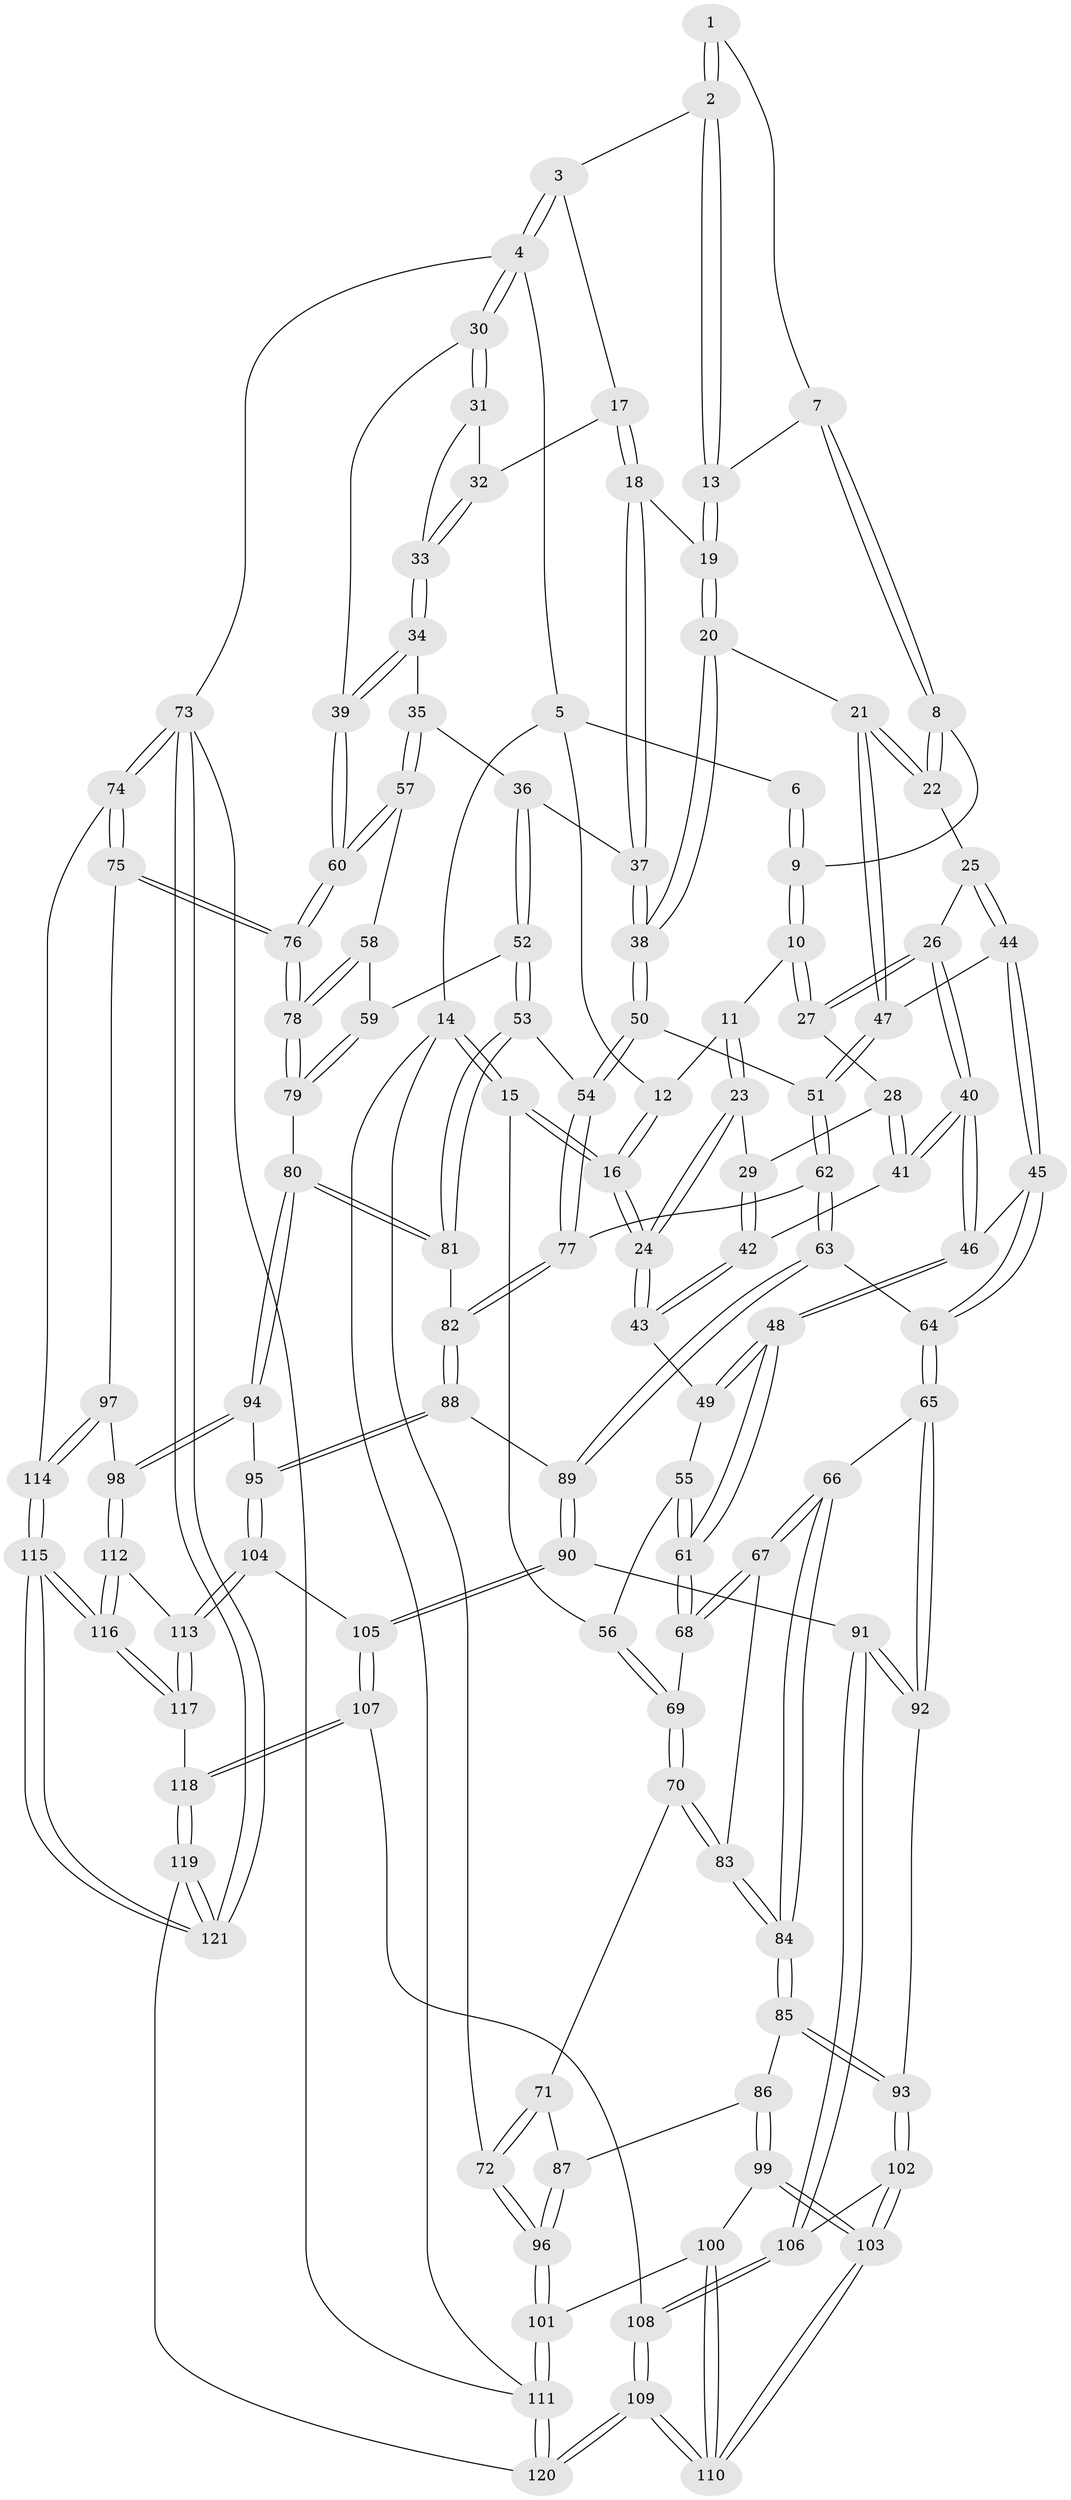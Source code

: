 // Generated by graph-tools (version 1.1) at 2025/51/03/09/25 03:51:12]
// undirected, 121 vertices, 299 edges
graph export_dot {
graph [start="1"]
  node [color=gray90,style=filled];
  1 [pos="+0.5033786234010462+0"];
  2 [pos="+0.9752619366549599+0"];
  3 [pos="+1+0"];
  4 [pos="+1+0"];
  5 [pos="+0.1861679514336582+0"];
  6 [pos="+0.3852851250159038+0"];
  7 [pos="+0.5494758159838137+0.020467672441823397"];
  8 [pos="+0.5228421223910553+0.12552232876393607"];
  9 [pos="+0.3979417731697637+0.10703981237834027"];
  10 [pos="+0.3441427637530883+0.15013916307361572"];
  11 [pos="+0.2855126459272153+0.12623268750955302"];
  12 [pos="+0.17240055733420845+0"];
  13 [pos="+0.7245707407446266+0.0815203369016427"];
  14 [pos="+0+0.3232257197159898"];
  15 [pos="+0+0.2914265948097915"];
  16 [pos="+0+0.2852720058386495"];
  17 [pos="+0.8511103468900719+0.18771532043313616"];
  18 [pos="+0.8318736975783326+0.19379530731240283"];
  19 [pos="+0.7158532895520584+0.14042709909021697"];
  20 [pos="+0.6105190697089121+0.24784365497036376"];
  21 [pos="+0.6025049909242614+0.24579834915532017"];
  22 [pos="+0.5798810056237511+0.23490832080186622"];
  23 [pos="+0.1734509654809541+0.25053316677674575"];
  24 [pos="+0.043827062153791355+0.2796114655573278"];
  25 [pos="+0.4969409628809453+0.25897530537375396"];
  26 [pos="+0.40900455082058323+0.2514714283506914"];
  27 [pos="+0.34641354710975936+0.16231247472689056"];
  28 [pos="+0.29062385255003303+0.24998366931762692"];
  29 [pos="+0.2317900660523736+0.26485605082035607"];
  30 [pos="+1+0"];
  31 [pos="+1+0.04317365776731208"];
  32 [pos="+0.8919730872549897+0.20724542806455556"];
  33 [pos="+0.9157858009213998+0.2320953564530808"];
  34 [pos="+0.9435268381702413+0.2701811192494741"];
  35 [pos="+0.9164863011750967+0.3283911713347459"];
  36 [pos="+0.8147700559651917+0.3243209904222162"];
  37 [pos="+0.8053792568017297+0.31627502564743015"];
  38 [pos="+0.6481858837078502+0.3042310924747599"];
  39 [pos="+1+0.11865580784821188"];
  40 [pos="+0.3548863427774578+0.3220360230684436"];
  41 [pos="+0.3499986448651415+0.3198629993959061"];
  42 [pos="+0.2731526247973869+0.3227560381090645"];
  43 [pos="+0.25606268772025653+0.35911308130666225"];
  44 [pos="+0.42916759070942734+0.39727779049738615"];
  45 [pos="+0.3726341653395647+0.41165224999157085"];
  46 [pos="+0.37212819384854035+0.41153026804948206"];
  47 [pos="+0.4874057394344861+0.41265740972010023"];
  48 [pos="+0.33839854078605036+0.4302804567612139"];
  49 [pos="+0.2605900247900502+0.37347885480094317"];
  50 [pos="+0.6497196341792961+0.41288805443706356"];
  51 [pos="+0.542086284396625+0.4742913635897089"];
  52 [pos="+0.8073989714051047+0.47858670253444485"];
  53 [pos="+0.7565591759173275+0.49331190354441373"];
  54 [pos="+0.6979317535528435+0.46747018018957764"];
  55 [pos="+0.2281301316512647+0.39603315288319474"];
  56 [pos="+0.13504224846385837+0.4254235210693769"];
  57 [pos="+0.9395675390798156+0.3705153752691147"];
  58 [pos="+0.8897449144700861+0.49038948222587886"];
  59 [pos="+0.8607934389163427+0.49282040711605013"];
  60 [pos="+1+0.4305259869878486"];
  61 [pos="+0.29975391001841956+0.47931559887226016"];
  62 [pos="+0.5028927763351713+0.5808328006203518"];
  63 [pos="+0.48696710519322395+0.5883407117509918"];
  64 [pos="+0.4837656260766929+0.5884626829605814"];
  65 [pos="+0.4219315486337186+0.6157303616497544"];
  66 [pos="+0.3703916235987807+0.5973581146489699"];
  67 [pos="+0.3306417884602732+0.5602642498124367"];
  68 [pos="+0.2913613465808128+0.49197806499886987"];
  69 [pos="+0.1948655112304939+0.5080335517997858"];
  70 [pos="+0.1914547402273212+0.5178467457907934"];
  71 [pos="+0.1578490753080273+0.5626732334262771"];
  72 [pos="+0+0.6070975555215391"];
  73 [pos="+1+1"];
  74 [pos="+1+0.7503286233657004"];
  75 [pos="+1+0.7133886935194793"];
  76 [pos="+1+0.6957712998800949"];
  77 [pos="+0.6016144283499717+0.6067745572511855"];
  78 [pos="+1+0.6940010781772941"];
  79 [pos="+0.83674159203628+0.6619276358399616"];
  80 [pos="+0.7754871617948482+0.6824183828666445"];
  81 [pos="+0.7400091921666927+0.6412457149079418"];
  82 [pos="+0.6289625671210124+0.6319395723763118"];
  83 [pos="+0.2509887081826024+0.612124353342179"];
  84 [pos="+0.24824156488850982+0.6798013459037237"];
  85 [pos="+0.2339003179967078+0.7062691725133365"];
  86 [pos="+0.20391922697771317+0.7030719114995788"];
  87 [pos="+0.16621988466429372+0.6671573597885554"];
  88 [pos="+0.6078786627877981+0.7594908458389821"];
  89 [pos="+0.5285079017091125+0.7383716256393946"];
  90 [pos="+0.4675499626342189+0.787245745010042"];
  91 [pos="+0.4542586602298856+0.7889503101666065"];
  92 [pos="+0.39268262276643245+0.7067185917013115"];
  93 [pos="+0.28556570969874556+0.7586522837134951"];
  94 [pos="+0.7594786461133847+0.7750703985460852"];
  95 [pos="+0.6408530554819609+0.8053806560385915"];
  96 [pos="+0+0.678918709161728"];
  97 [pos="+0.840224503803757+0.8355226606423299"];
  98 [pos="+0.799153223032293+0.8192422618666896"];
  99 [pos="+0.11534166667169654+0.7993708861009712"];
  100 [pos="+0.032796801269989635+0.8282327590992578"];
  101 [pos="+0+0.8055817642582731"];
  102 [pos="+0.28834576047042976+0.798653907763975"];
  103 [pos="+0.26566232352280783+0.8724629056989333"];
  104 [pos="+0.6159761365826057+0.8608756640648262"];
  105 [pos="+0.5727256651547512+0.8820248849299703"];
  106 [pos="+0.42849826274382496+0.827564747396595"];
  107 [pos="+0.5447949157727139+0.9162228460771981"];
  108 [pos="+0.4245099031703633+0.8990595156418121"];
  109 [pos="+0.28098361620995516+1"];
  110 [pos="+0.27771955537723786+1"];
  111 [pos="+0+1"];
  112 [pos="+0.7417568995689218+0.9242583452610849"];
  113 [pos="+0.6529269041945395+0.9055698754851931"];
  114 [pos="+0.8711587969748884+0.9765487526482627"];
  115 [pos="+0.8187738363543139+1"];
  116 [pos="+0.8087397525121989+1"];
  117 [pos="+0.6566035425764551+0.957560821784292"];
  118 [pos="+0.5435414097072767+1"];
  119 [pos="+0.5032524687148452+1"];
  120 [pos="+0.27549117301188925+1"];
  121 [pos="+0.8309415323705017+1"];
  1 -- 2;
  1 -- 2;
  1 -- 7;
  2 -- 3;
  2 -- 13;
  2 -- 13;
  3 -- 4;
  3 -- 4;
  3 -- 17;
  4 -- 5;
  4 -- 30;
  4 -- 30;
  4 -- 73;
  5 -- 6;
  5 -- 12;
  5 -- 14;
  6 -- 9;
  6 -- 9;
  7 -- 8;
  7 -- 8;
  7 -- 13;
  8 -- 9;
  8 -- 22;
  8 -- 22;
  9 -- 10;
  9 -- 10;
  10 -- 11;
  10 -- 27;
  10 -- 27;
  11 -- 12;
  11 -- 23;
  11 -- 23;
  12 -- 16;
  12 -- 16;
  13 -- 19;
  13 -- 19;
  14 -- 15;
  14 -- 15;
  14 -- 72;
  14 -- 111;
  15 -- 16;
  15 -- 16;
  15 -- 56;
  16 -- 24;
  16 -- 24;
  17 -- 18;
  17 -- 18;
  17 -- 32;
  18 -- 19;
  18 -- 37;
  18 -- 37;
  19 -- 20;
  19 -- 20;
  20 -- 21;
  20 -- 38;
  20 -- 38;
  21 -- 22;
  21 -- 22;
  21 -- 47;
  21 -- 47;
  22 -- 25;
  23 -- 24;
  23 -- 24;
  23 -- 29;
  24 -- 43;
  24 -- 43;
  25 -- 26;
  25 -- 44;
  25 -- 44;
  26 -- 27;
  26 -- 27;
  26 -- 40;
  26 -- 40;
  27 -- 28;
  28 -- 29;
  28 -- 41;
  28 -- 41;
  29 -- 42;
  29 -- 42;
  30 -- 31;
  30 -- 31;
  30 -- 39;
  31 -- 32;
  31 -- 33;
  32 -- 33;
  32 -- 33;
  33 -- 34;
  33 -- 34;
  34 -- 35;
  34 -- 39;
  34 -- 39;
  35 -- 36;
  35 -- 57;
  35 -- 57;
  36 -- 37;
  36 -- 52;
  36 -- 52;
  37 -- 38;
  37 -- 38;
  38 -- 50;
  38 -- 50;
  39 -- 60;
  39 -- 60;
  40 -- 41;
  40 -- 41;
  40 -- 46;
  40 -- 46;
  41 -- 42;
  42 -- 43;
  42 -- 43;
  43 -- 49;
  44 -- 45;
  44 -- 45;
  44 -- 47;
  45 -- 46;
  45 -- 64;
  45 -- 64;
  46 -- 48;
  46 -- 48;
  47 -- 51;
  47 -- 51;
  48 -- 49;
  48 -- 49;
  48 -- 61;
  48 -- 61;
  49 -- 55;
  50 -- 51;
  50 -- 54;
  50 -- 54;
  51 -- 62;
  51 -- 62;
  52 -- 53;
  52 -- 53;
  52 -- 59;
  53 -- 54;
  53 -- 81;
  53 -- 81;
  54 -- 77;
  54 -- 77;
  55 -- 56;
  55 -- 61;
  55 -- 61;
  56 -- 69;
  56 -- 69;
  57 -- 58;
  57 -- 60;
  57 -- 60;
  58 -- 59;
  58 -- 78;
  58 -- 78;
  59 -- 79;
  59 -- 79;
  60 -- 76;
  60 -- 76;
  61 -- 68;
  61 -- 68;
  62 -- 63;
  62 -- 63;
  62 -- 77;
  63 -- 64;
  63 -- 89;
  63 -- 89;
  64 -- 65;
  64 -- 65;
  65 -- 66;
  65 -- 92;
  65 -- 92;
  66 -- 67;
  66 -- 67;
  66 -- 84;
  66 -- 84;
  67 -- 68;
  67 -- 68;
  67 -- 83;
  68 -- 69;
  69 -- 70;
  69 -- 70;
  70 -- 71;
  70 -- 83;
  70 -- 83;
  71 -- 72;
  71 -- 72;
  71 -- 87;
  72 -- 96;
  72 -- 96;
  73 -- 74;
  73 -- 74;
  73 -- 121;
  73 -- 121;
  73 -- 111;
  74 -- 75;
  74 -- 75;
  74 -- 114;
  75 -- 76;
  75 -- 76;
  75 -- 97;
  76 -- 78;
  76 -- 78;
  77 -- 82;
  77 -- 82;
  78 -- 79;
  78 -- 79;
  79 -- 80;
  80 -- 81;
  80 -- 81;
  80 -- 94;
  80 -- 94;
  81 -- 82;
  82 -- 88;
  82 -- 88;
  83 -- 84;
  83 -- 84;
  84 -- 85;
  84 -- 85;
  85 -- 86;
  85 -- 93;
  85 -- 93;
  86 -- 87;
  86 -- 99;
  86 -- 99;
  87 -- 96;
  87 -- 96;
  88 -- 89;
  88 -- 95;
  88 -- 95;
  89 -- 90;
  89 -- 90;
  90 -- 91;
  90 -- 105;
  90 -- 105;
  91 -- 92;
  91 -- 92;
  91 -- 106;
  91 -- 106;
  92 -- 93;
  93 -- 102;
  93 -- 102;
  94 -- 95;
  94 -- 98;
  94 -- 98;
  95 -- 104;
  95 -- 104;
  96 -- 101;
  96 -- 101;
  97 -- 98;
  97 -- 114;
  97 -- 114;
  98 -- 112;
  98 -- 112;
  99 -- 100;
  99 -- 103;
  99 -- 103;
  100 -- 101;
  100 -- 110;
  100 -- 110;
  101 -- 111;
  101 -- 111;
  102 -- 103;
  102 -- 103;
  102 -- 106;
  103 -- 110;
  103 -- 110;
  104 -- 105;
  104 -- 113;
  104 -- 113;
  105 -- 107;
  105 -- 107;
  106 -- 108;
  106 -- 108;
  107 -- 108;
  107 -- 118;
  107 -- 118;
  108 -- 109;
  108 -- 109;
  109 -- 110;
  109 -- 110;
  109 -- 120;
  109 -- 120;
  111 -- 120;
  111 -- 120;
  112 -- 113;
  112 -- 116;
  112 -- 116;
  113 -- 117;
  113 -- 117;
  114 -- 115;
  114 -- 115;
  115 -- 116;
  115 -- 116;
  115 -- 121;
  115 -- 121;
  116 -- 117;
  116 -- 117;
  117 -- 118;
  118 -- 119;
  118 -- 119;
  119 -- 120;
  119 -- 121;
  119 -- 121;
}
